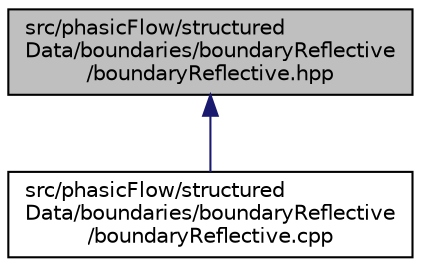 digraph "src/phasicFlow/structuredData/boundaries/boundaryReflective/boundaryReflective.hpp"
{
 // LATEX_PDF_SIZE
  edge [fontname="Helvetica",fontsize="10",labelfontname="Helvetica",labelfontsize="10"];
  node [fontname="Helvetica",fontsize="10",shape=record];
  Node1 [label="src/phasicFlow/structured\lData/boundaries/boundaryReflective\l/boundaryReflective.hpp",height=0.2,width=0.4,color="black", fillcolor="grey75", style="filled", fontcolor="black",tooltip=" "];
  Node1 -> Node2 [dir="back",color="midnightblue",fontsize="10",style="solid",fontname="Helvetica"];
  Node2 [label="src/phasicFlow/structured\lData/boundaries/boundaryReflective\l/boundaryReflective.cpp",height=0.2,width=0.4,color="black", fillcolor="white", style="filled",URL="$boundaryReflective_8cpp.html",tooltip=" "];
}
